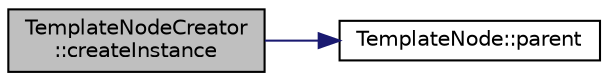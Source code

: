 digraph "TemplateNodeCreator::createInstance"
{
 // LATEX_PDF_SIZE
  edge [fontname="Helvetica",fontsize="10",labelfontname="Helvetica",labelfontsize="10"];
  node [fontname="Helvetica",fontsize="10",shape=record];
  rankdir="LR";
  Node1 [label="TemplateNodeCreator\l::createInstance",height=0.2,width=0.4,color="black", fillcolor="grey75", style="filled", fontcolor="black",tooltip=" "];
  Node1 -> Node2 [color="midnightblue",fontsize="10",style="solid",fontname="Helvetica"];
  Node2 [label="TemplateNode::parent",height=0.2,width=0.4,color="black", fillcolor="white", style="filled",URL="$classTemplateNode.html#a57ca77981e36b28e2afb009b2b91182d",tooltip=" "];
}
